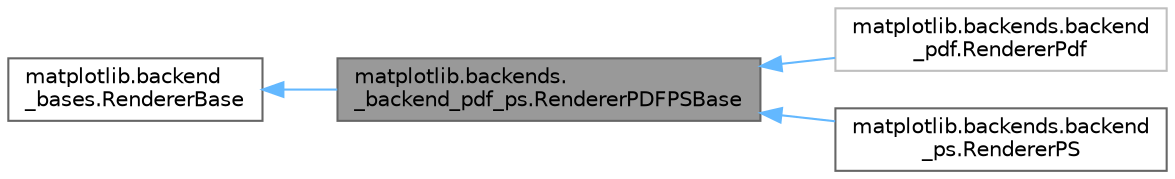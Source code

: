 digraph "matplotlib.backends._backend_pdf_ps.RendererPDFPSBase"
{
 // LATEX_PDF_SIZE
  bgcolor="transparent";
  edge [fontname=Helvetica,fontsize=10,labelfontname=Helvetica,labelfontsize=10];
  node [fontname=Helvetica,fontsize=10,shape=box,height=0.2,width=0.4];
  rankdir="LR";
  Node1 [id="Node000001",label="matplotlib.backends.\l_backend_pdf_ps.RendererPDFPSBase",height=0.2,width=0.4,color="gray40", fillcolor="grey60", style="filled", fontcolor="black",tooltip=" "];
  Node2 -> Node1 [id="edge4_Node000001_Node000002",dir="back",color="steelblue1",style="solid",tooltip=" "];
  Node2 [id="Node000002",label="matplotlib.backend\l_bases.RendererBase",height=0.2,width=0.4,color="gray40", fillcolor="white", style="filled",URL="$d0/da8/classmatplotlib_1_1backend__bases_1_1RendererBase.html",tooltip=" "];
  Node1 -> Node3 [id="edge5_Node000001_Node000003",dir="back",color="steelblue1",style="solid",tooltip=" "];
  Node3 [id="Node000003",label="matplotlib.backends.backend\l_pdf.RendererPdf",height=0.2,width=0.4,color="grey75", fillcolor="white", style="filled",URL="$d9/d45/classmatplotlib_1_1backends_1_1backend__pdf_1_1RendererPdf.html",tooltip=" "];
  Node1 -> Node4 [id="edge6_Node000001_Node000004",dir="back",color="steelblue1",style="solid",tooltip=" "];
  Node4 [id="Node000004",label="matplotlib.backends.backend\l_ps.RendererPS",height=0.2,width=0.4,color="gray40", fillcolor="white", style="filled",URL="$d9/dff/classmatplotlib_1_1backends_1_1backend__ps_1_1RendererPS.html",tooltip=" "];
}
